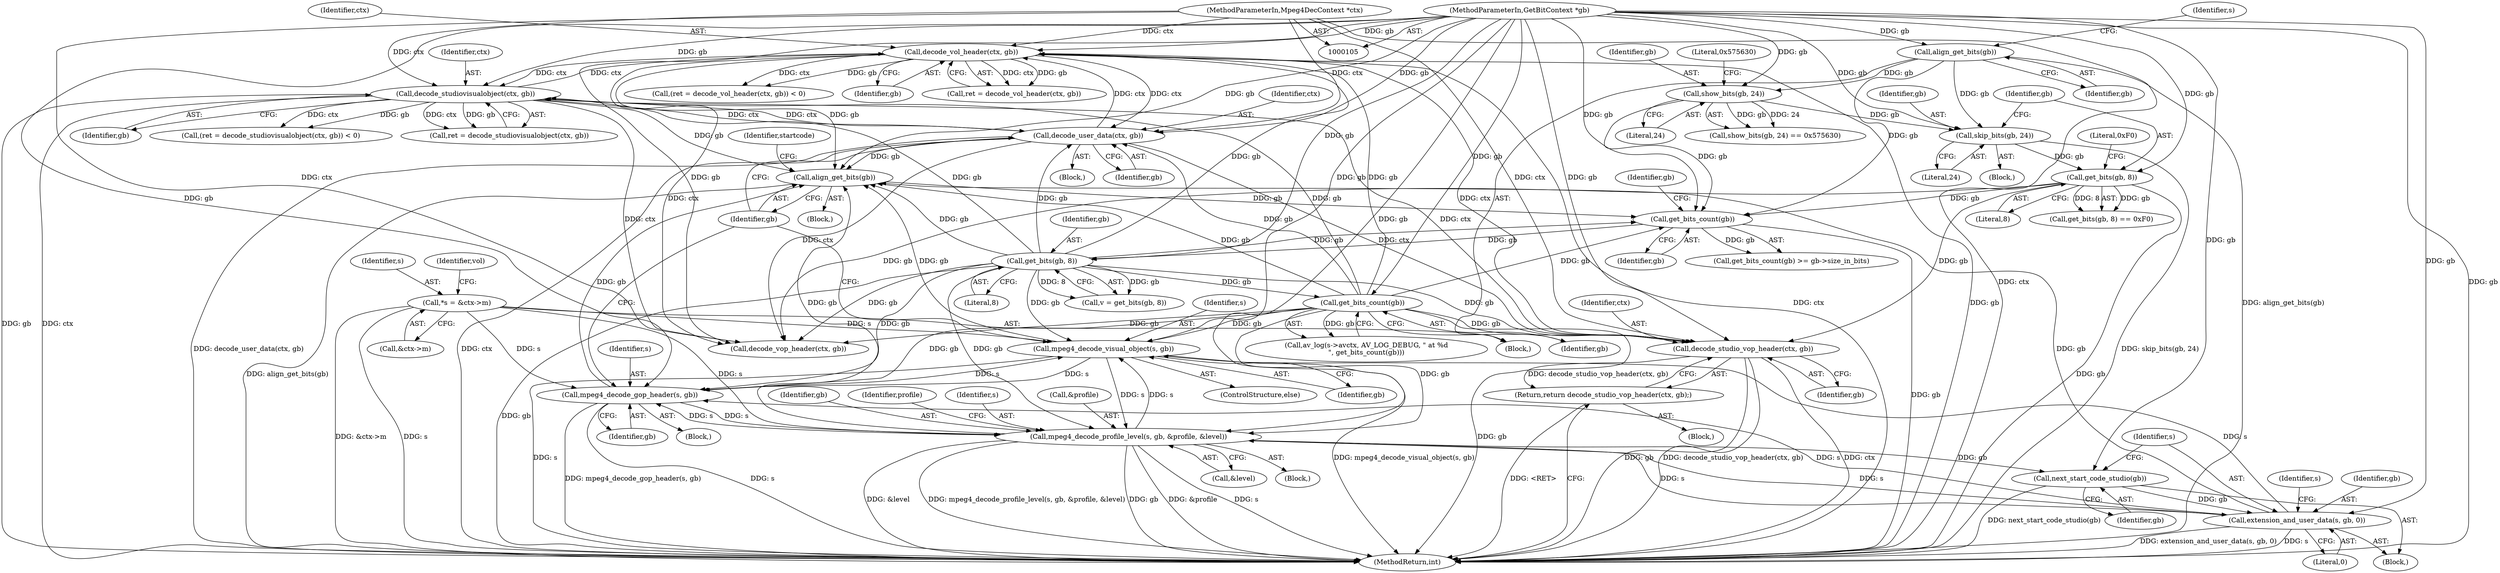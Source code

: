 digraph "0_FFmpeg_bd27a9364ca274ca97f1df6d984e88a0700fb235_2@pointer" {
"1000761" [label="(Call,decode_studio_vop_header(ctx, gb))"];
"1000588" [label="(Call,decode_vol_header(ctx, gb))"];
"1000693" [label="(Call,decode_studiovisualobject(ctx, gb))"];
"1000600" [label="(Call,decode_user_data(ctx, gb))"];
"1000106" [label="(MethodParameterIn,Mpeg4DecContext *ctx)"];
"1000224" [label="(Call,get_bits(gb, 8))"];
"1000176" [label="(Call,get_bits_count(gb))"];
"1000710" [label="(Call,align_get_bits(gb))"];
"1000609" [label="(Call,mpeg4_decode_gop_header(s, gb))"];
"1000620" [label="(Call,mpeg4_decode_profile_level(s, gb, &profile, &level))"];
"1000647" [label="(Call,extension_and_user_data(s, gb, 0))"];
"1000645" [label="(Call,next_start_code_studio(gb))"];
"1000107" [label="(MethodParameterIn,GetBitContext *gb)"];
"1000110" [label="(Call,*s = &ctx->m)"];
"1000700" [label="(Call,mpeg4_decode_visual_object(s, gb))"];
"1000561" [label="(Call,get_bits_count(gb))"];
"1000154" [label="(Call,show_bits(gb, 24))"];
"1000123" [label="(Call,align_get_bits(gb))"];
"1000164" [label="(Call,get_bits(gb, 8))"];
"1000159" [label="(Call,skip_bits(gb, 24))"];
"1000760" [label="(Return,return decode_studio_vop_header(ctx, gb);)"];
"1000711" [label="(Identifier,gb)"];
"1000226" [label="(Literal,8)"];
"1000647" [label="(Call,extension_and_user_data(s, gb, 0))"];
"1000129" [label="(Identifier,s)"];
"1000766" [label="(Call,decode_vop_header(ctx, gb))"];
"1000123" [label="(Call,align_get_bits(gb))"];
"1000763" [label="(Identifier,gb)"];
"1000620" [label="(Call,mpeg4_decode_profile_level(s, gb, &profile, &level))"];
"1000625" [label="(Call,&level)"];
"1000762" [label="(Identifier,ctx)"];
"1000155" [label="(Identifier,gb)"];
"1000621" [label="(Identifier,s)"];
"1000166" [label="(Literal,8)"];
"1000160" [label="(Identifier,gb)"];
"1000761" [label="(Call,decode_studio_vop_header(ctx, gb))"];
"1000649" [label="(Identifier,gb)"];
"1000562" [label="(Identifier,gb)"];
"1000163" [label="(Call,get_bits(gb, 8) == 0xF0)"];
"1000699" [label="(ControlStructure,else)"];
"1000700" [label="(Call,mpeg4_decode_visual_object(s, gb))"];
"1000639" [label="(Block,)"];
"1000760" [label="(Return,return decode_studio_vop_header(ctx, gb);)"];
"1000691" [label="(Call,ret = decode_studiovisualobject(ctx, gb))"];
"1000713" [label="(Identifier,startcode)"];
"1000224" [label="(Call,get_bits(gb, 8))"];
"1000599" [label="(Block,)"];
"1000589" [label="(Identifier,ctx)"];
"1000154" [label="(Call,show_bits(gb, 24))"];
"1000153" [label="(Call,show_bits(gb, 24) == 0x575630)"];
"1000650" [label="(Literal,0)"];
"1000695" [label="(Identifier,gb)"];
"1000173" [label="(Block,)"];
"1000555" [label="(Call,av_log(s->avctx, AV_LOG_DEBUG, \" at %d\n\", get_bits_count(gb)))"];
"1000124" [label="(Identifier,gb)"];
"1000176" [label="(Call,get_bits_count(gb))"];
"1000121" [label="(Identifier,vol)"];
"1000617" [label="(Block,)"];
"1000623" [label="(Call,&profile)"];
"1000702" [label="(Identifier,gb)"];
"1000108" [label="(Block,)"];
"1000164" [label="(Call,get_bits(gb, 8))"];
"1000646" [label="(Identifier,gb)"];
"1000622" [label="(Identifier,gb)"];
"1000586" [label="(Call,ret = decode_vol_header(ctx, gb))"];
"1000648" [label="(Identifier,s)"];
"1000156" [label="(Literal,24)"];
"1000601" [label="(Identifier,ctx)"];
"1000667" [label="(Identifier,s)"];
"1000175" [label="(Call,get_bits_count(gb) >= gb->size_in_bits)"];
"1000710" [label="(Call,align_get_bits(gb))"];
"1000112" [label="(Call,&ctx->m)"];
"1000161" [label="(Literal,24)"];
"1000167" [label="(Literal,0xF0)"];
"1000588" [label="(Call,decode_vol_header(ctx, gb))"];
"1000177" [label="(Identifier,gb)"];
"1000222" [label="(Call,v = get_bits(gb, 8))"];
"1000609" [label="(Call,mpeg4_decode_gop_header(s, gb))"];
"1000179" [label="(Identifier,gb)"];
"1000630" [label="(Identifier,profile)"];
"1000585" [label="(Call,(ret = decode_vol_header(ctx, gb)) < 0)"];
"1000159" [label="(Call,skip_bits(gb, 24))"];
"1000157" [label="(Literal,0x575630)"];
"1000769" [label="(MethodReturn,int)"];
"1000602" [label="(Identifier,gb)"];
"1000225" [label="(Identifier,gb)"];
"1000107" [label="(MethodParameterIn,GetBitContext *gb)"];
"1000590" [label="(Identifier,gb)"];
"1000690" [label="(Call,(ret = decode_studiovisualobject(ctx, gb)) < 0)"];
"1000645" [label="(Call,next_start_code_studio(gb))"];
"1000608" [label="(Block,)"];
"1000111" [label="(Identifier,s)"];
"1000600" [label="(Call,decode_user_data(ctx, gb))"];
"1000110" [label="(Call,*s = &ctx->m)"];
"1000701" [label="(Identifier,s)"];
"1000165" [label="(Identifier,gb)"];
"1000561" [label="(Call,get_bits_count(gb))"];
"1000610" [label="(Identifier,s)"];
"1000743" [label="(Block,)"];
"1000693" [label="(Call,decode_studiovisualobject(ctx, gb))"];
"1000106" [label="(MethodParameterIn,Mpeg4DecContext *ctx)"];
"1000694" [label="(Identifier,ctx)"];
"1000611" [label="(Identifier,gb)"];
"1000158" [label="(Block,)"];
"1000761" -> "1000760"  [label="AST: "];
"1000761" -> "1000763"  [label="CFG: "];
"1000762" -> "1000761"  [label="AST: "];
"1000763" -> "1000761"  [label="AST: "];
"1000760" -> "1000761"  [label="CFG: "];
"1000761" -> "1000769"  [label="DDG: ctx"];
"1000761" -> "1000769"  [label="DDG: gb"];
"1000761" -> "1000769"  [label="DDG: decode_studio_vop_header(ctx, gb)"];
"1000761" -> "1000760"  [label="DDG: decode_studio_vop_header(ctx, gb)"];
"1000588" -> "1000761"  [label="DDG: ctx"];
"1000693" -> "1000761"  [label="DDG: ctx"];
"1000600" -> "1000761"  [label="DDG: ctx"];
"1000106" -> "1000761"  [label="DDG: ctx"];
"1000224" -> "1000761"  [label="DDG: gb"];
"1000164" -> "1000761"  [label="DDG: gb"];
"1000561" -> "1000761"  [label="DDG: gb"];
"1000107" -> "1000761"  [label="DDG: gb"];
"1000588" -> "1000586"  [label="AST: "];
"1000588" -> "1000590"  [label="CFG: "];
"1000589" -> "1000588"  [label="AST: "];
"1000590" -> "1000588"  [label="AST: "];
"1000586" -> "1000588"  [label="CFG: "];
"1000588" -> "1000769"  [label="DDG: ctx"];
"1000588" -> "1000769"  [label="DDG: gb"];
"1000588" -> "1000585"  [label="DDG: ctx"];
"1000588" -> "1000585"  [label="DDG: gb"];
"1000588" -> "1000586"  [label="DDG: ctx"];
"1000588" -> "1000586"  [label="DDG: gb"];
"1000693" -> "1000588"  [label="DDG: ctx"];
"1000600" -> "1000588"  [label="DDG: ctx"];
"1000106" -> "1000588"  [label="DDG: ctx"];
"1000224" -> "1000588"  [label="DDG: gb"];
"1000561" -> "1000588"  [label="DDG: gb"];
"1000107" -> "1000588"  [label="DDG: gb"];
"1000588" -> "1000600"  [label="DDG: ctx"];
"1000588" -> "1000693"  [label="DDG: ctx"];
"1000588" -> "1000710"  [label="DDG: gb"];
"1000588" -> "1000766"  [label="DDG: ctx"];
"1000693" -> "1000691"  [label="AST: "];
"1000693" -> "1000695"  [label="CFG: "];
"1000694" -> "1000693"  [label="AST: "];
"1000695" -> "1000693"  [label="AST: "];
"1000691" -> "1000693"  [label="CFG: "];
"1000693" -> "1000769"  [label="DDG: gb"];
"1000693" -> "1000769"  [label="DDG: ctx"];
"1000693" -> "1000600"  [label="DDG: ctx"];
"1000693" -> "1000690"  [label="DDG: ctx"];
"1000693" -> "1000690"  [label="DDG: gb"];
"1000693" -> "1000691"  [label="DDG: ctx"];
"1000693" -> "1000691"  [label="DDG: gb"];
"1000600" -> "1000693"  [label="DDG: ctx"];
"1000106" -> "1000693"  [label="DDG: ctx"];
"1000224" -> "1000693"  [label="DDG: gb"];
"1000561" -> "1000693"  [label="DDG: gb"];
"1000107" -> "1000693"  [label="DDG: gb"];
"1000693" -> "1000710"  [label="DDG: gb"];
"1000693" -> "1000766"  [label="DDG: ctx"];
"1000600" -> "1000599"  [label="AST: "];
"1000600" -> "1000602"  [label="CFG: "];
"1000601" -> "1000600"  [label="AST: "];
"1000602" -> "1000600"  [label="AST: "];
"1000711" -> "1000600"  [label="CFG: "];
"1000600" -> "1000769"  [label="DDG: decode_user_data(ctx, gb)"];
"1000600" -> "1000769"  [label="DDG: ctx"];
"1000106" -> "1000600"  [label="DDG: ctx"];
"1000224" -> "1000600"  [label="DDG: gb"];
"1000561" -> "1000600"  [label="DDG: gb"];
"1000107" -> "1000600"  [label="DDG: gb"];
"1000600" -> "1000710"  [label="DDG: gb"];
"1000600" -> "1000766"  [label="DDG: ctx"];
"1000106" -> "1000105"  [label="AST: "];
"1000106" -> "1000769"  [label="DDG: ctx"];
"1000106" -> "1000766"  [label="DDG: ctx"];
"1000224" -> "1000222"  [label="AST: "];
"1000224" -> "1000226"  [label="CFG: "];
"1000225" -> "1000224"  [label="AST: "];
"1000226" -> "1000224"  [label="AST: "];
"1000222" -> "1000224"  [label="CFG: "];
"1000224" -> "1000769"  [label="DDG: gb"];
"1000224" -> "1000176"  [label="DDG: gb"];
"1000224" -> "1000222"  [label="DDG: gb"];
"1000224" -> "1000222"  [label="DDG: 8"];
"1000176" -> "1000224"  [label="DDG: gb"];
"1000107" -> "1000224"  [label="DDG: gb"];
"1000224" -> "1000561"  [label="DDG: gb"];
"1000224" -> "1000609"  [label="DDG: gb"];
"1000224" -> "1000620"  [label="DDG: gb"];
"1000224" -> "1000700"  [label="DDG: gb"];
"1000224" -> "1000710"  [label="DDG: gb"];
"1000224" -> "1000766"  [label="DDG: gb"];
"1000176" -> "1000175"  [label="AST: "];
"1000176" -> "1000177"  [label="CFG: "];
"1000177" -> "1000176"  [label="AST: "];
"1000179" -> "1000176"  [label="CFG: "];
"1000176" -> "1000769"  [label="DDG: gb"];
"1000176" -> "1000175"  [label="DDG: gb"];
"1000710" -> "1000176"  [label="DDG: gb"];
"1000154" -> "1000176"  [label="DDG: gb"];
"1000561" -> "1000176"  [label="DDG: gb"];
"1000123" -> "1000176"  [label="DDG: gb"];
"1000164" -> "1000176"  [label="DDG: gb"];
"1000107" -> "1000176"  [label="DDG: gb"];
"1000710" -> "1000173"  [label="AST: "];
"1000710" -> "1000711"  [label="CFG: "];
"1000711" -> "1000710"  [label="AST: "];
"1000713" -> "1000710"  [label="CFG: "];
"1000710" -> "1000769"  [label="DDG: align_get_bits(gb)"];
"1000609" -> "1000710"  [label="DDG: gb"];
"1000700" -> "1000710"  [label="DDG: gb"];
"1000647" -> "1000710"  [label="DDG: gb"];
"1000620" -> "1000710"  [label="DDG: gb"];
"1000561" -> "1000710"  [label="DDG: gb"];
"1000107" -> "1000710"  [label="DDG: gb"];
"1000609" -> "1000608"  [label="AST: "];
"1000609" -> "1000611"  [label="CFG: "];
"1000610" -> "1000609"  [label="AST: "];
"1000611" -> "1000609"  [label="AST: "];
"1000711" -> "1000609"  [label="CFG: "];
"1000609" -> "1000769"  [label="DDG: s"];
"1000609" -> "1000769"  [label="DDG: mpeg4_decode_gop_header(s, gb)"];
"1000620" -> "1000609"  [label="DDG: s"];
"1000647" -> "1000609"  [label="DDG: s"];
"1000110" -> "1000609"  [label="DDG: s"];
"1000700" -> "1000609"  [label="DDG: s"];
"1000561" -> "1000609"  [label="DDG: gb"];
"1000107" -> "1000609"  [label="DDG: gb"];
"1000609" -> "1000620"  [label="DDG: s"];
"1000609" -> "1000700"  [label="DDG: s"];
"1000620" -> "1000617"  [label="AST: "];
"1000620" -> "1000625"  [label="CFG: "];
"1000621" -> "1000620"  [label="AST: "];
"1000622" -> "1000620"  [label="AST: "];
"1000623" -> "1000620"  [label="AST: "];
"1000625" -> "1000620"  [label="AST: "];
"1000630" -> "1000620"  [label="CFG: "];
"1000620" -> "1000769"  [label="DDG: gb"];
"1000620" -> "1000769"  [label="DDG: &profile"];
"1000620" -> "1000769"  [label="DDG: s"];
"1000620" -> "1000769"  [label="DDG: &level"];
"1000620" -> "1000769"  [label="DDG: mpeg4_decode_profile_level(s, gb, &profile, &level)"];
"1000647" -> "1000620"  [label="DDG: s"];
"1000110" -> "1000620"  [label="DDG: s"];
"1000700" -> "1000620"  [label="DDG: s"];
"1000561" -> "1000620"  [label="DDG: gb"];
"1000107" -> "1000620"  [label="DDG: gb"];
"1000620" -> "1000645"  [label="DDG: gb"];
"1000620" -> "1000647"  [label="DDG: s"];
"1000620" -> "1000700"  [label="DDG: s"];
"1000647" -> "1000639"  [label="AST: "];
"1000647" -> "1000650"  [label="CFG: "];
"1000648" -> "1000647"  [label="AST: "];
"1000649" -> "1000647"  [label="AST: "];
"1000650" -> "1000647"  [label="AST: "];
"1000667" -> "1000647"  [label="CFG: "];
"1000647" -> "1000769"  [label="DDG: extension_and_user_data(s, gb, 0)"];
"1000647" -> "1000769"  [label="DDG: s"];
"1000645" -> "1000647"  [label="DDG: gb"];
"1000107" -> "1000647"  [label="DDG: gb"];
"1000647" -> "1000700"  [label="DDG: s"];
"1000645" -> "1000639"  [label="AST: "];
"1000645" -> "1000646"  [label="CFG: "];
"1000646" -> "1000645"  [label="AST: "];
"1000648" -> "1000645"  [label="CFG: "];
"1000645" -> "1000769"  [label="DDG: next_start_code_studio(gb)"];
"1000107" -> "1000645"  [label="DDG: gb"];
"1000107" -> "1000105"  [label="AST: "];
"1000107" -> "1000769"  [label="DDG: gb"];
"1000107" -> "1000123"  [label="DDG: gb"];
"1000107" -> "1000154"  [label="DDG: gb"];
"1000107" -> "1000159"  [label="DDG: gb"];
"1000107" -> "1000164"  [label="DDG: gb"];
"1000107" -> "1000561"  [label="DDG: gb"];
"1000107" -> "1000700"  [label="DDG: gb"];
"1000107" -> "1000766"  [label="DDG: gb"];
"1000110" -> "1000108"  [label="AST: "];
"1000110" -> "1000112"  [label="CFG: "];
"1000111" -> "1000110"  [label="AST: "];
"1000112" -> "1000110"  [label="AST: "];
"1000121" -> "1000110"  [label="CFG: "];
"1000110" -> "1000769"  [label="DDG: &ctx->m"];
"1000110" -> "1000769"  [label="DDG: s"];
"1000110" -> "1000700"  [label="DDG: s"];
"1000700" -> "1000699"  [label="AST: "];
"1000700" -> "1000702"  [label="CFG: "];
"1000701" -> "1000700"  [label="AST: "];
"1000702" -> "1000700"  [label="AST: "];
"1000711" -> "1000700"  [label="CFG: "];
"1000700" -> "1000769"  [label="DDG: mpeg4_decode_visual_object(s, gb)"];
"1000700" -> "1000769"  [label="DDG: s"];
"1000561" -> "1000700"  [label="DDG: gb"];
"1000561" -> "1000555"  [label="AST: "];
"1000561" -> "1000562"  [label="CFG: "];
"1000562" -> "1000561"  [label="AST: "];
"1000555" -> "1000561"  [label="CFG: "];
"1000561" -> "1000769"  [label="DDG: gb"];
"1000561" -> "1000555"  [label="DDG: gb"];
"1000561" -> "1000766"  [label="DDG: gb"];
"1000154" -> "1000153"  [label="AST: "];
"1000154" -> "1000156"  [label="CFG: "];
"1000155" -> "1000154"  [label="AST: "];
"1000156" -> "1000154"  [label="AST: "];
"1000157" -> "1000154"  [label="CFG: "];
"1000154" -> "1000153"  [label="DDG: gb"];
"1000154" -> "1000153"  [label="DDG: 24"];
"1000123" -> "1000154"  [label="DDG: gb"];
"1000154" -> "1000159"  [label="DDG: gb"];
"1000123" -> "1000108"  [label="AST: "];
"1000123" -> "1000124"  [label="CFG: "];
"1000124" -> "1000123"  [label="AST: "];
"1000129" -> "1000123"  [label="CFG: "];
"1000123" -> "1000769"  [label="DDG: align_get_bits(gb)"];
"1000123" -> "1000159"  [label="DDG: gb"];
"1000164" -> "1000163"  [label="AST: "];
"1000164" -> "1000166"  [label="CFG: "];
"1000165" -> "1000164"  [label="AST: "];
"1000166" -> "1000164"  [label="AST: "];
"1000167" -> "1000164"  [label="CFG: "];
"1000164" -> "1000769"  [label="DDG: gb"];
"1000164" -> "1000163"  [label="DDG: gb"];
"1000164" -> "1000163"  [label="DDG: 8"];
"1000159" -> "1000164"  [label="DDG: gb"];
"1000164" -> "1000766"  [label="DDG: gb"];
"1000159" -> "1000158"  [label="AST: "];
"1000159" -> "1000161"  [label="CFG: "];
"1000160" -> "1000159"  [label="AST: "];
"1000161" -> "1000159"  [label="AST: "];
"1000165" -> "1000159"  [label="CFG: "];
"1000159" -> "1000769"  [label="DDG: skip_bits(gb, 24)"];
"1000760" -> "1000743"  [label="AST: "];
"1000769" -> "1000760"  [label="CFG: "];
"1000760" -> "1000769"  [label="DDG: <RET>"];
}
